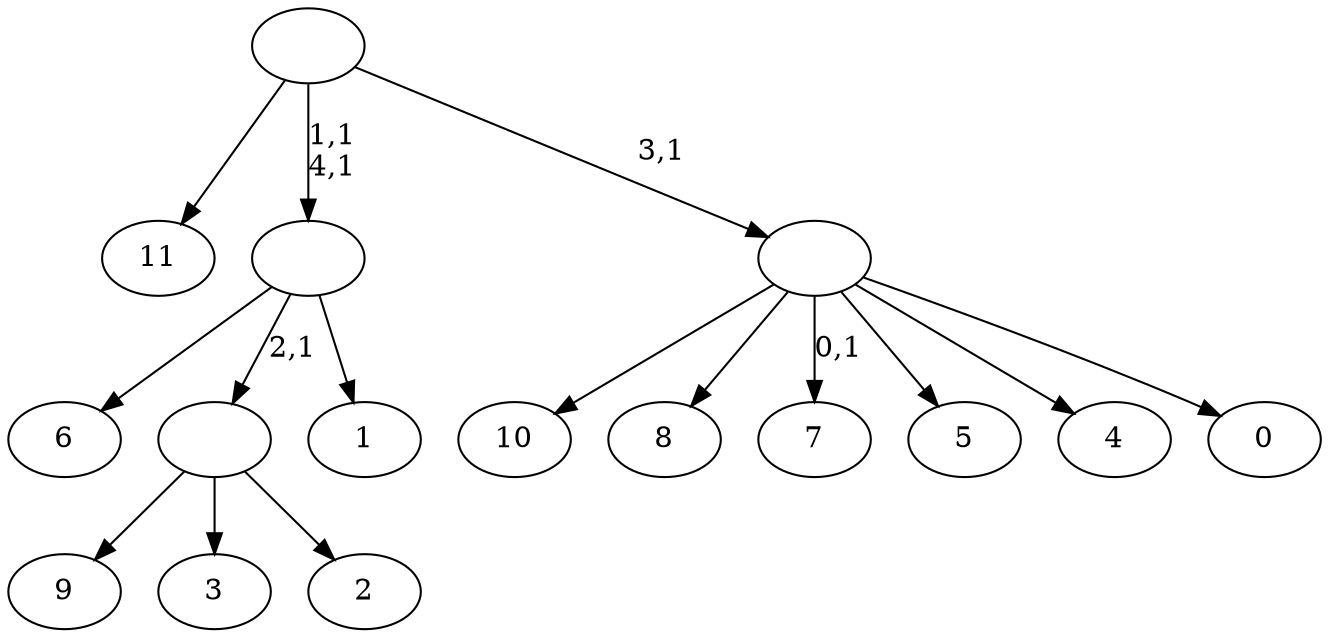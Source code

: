 digraph T {
	17 [label="11"]
	16 [label="10"]
	15 [label="9"]
	14 [label="8"]
	13 [label="7"]
	11 [label="6"]
	10 [label="5"]
	9 [label="4"]
	8 [label="3"]
	7 [label="2"]
	6 [label=""]
	5 [label="1"]
	4 [label=""]
	2 [label="0"]
	1 [label=""]
	0 [label=""]
	6 -> 15 [label=""]
	6 -> 8 [label=""]
	6 -> 7 [label=""]
	4 -> 11 [label=""]
	4 -> 6 [label="2,1"]
	4 -> 5 [label=""]
	1 -> 13 [label="0,1"]
	1 -> 16 [label=""]
	1 -> 14 [label=""]
	1 -> 10 [label=""]
	1 -> 9 [label=""]
	1 -> 2 [label=""]
	0 -> 4 [label="1,1\n4,1"]
	0 -> 17 [label=""]
	0 -> 1 [label="3,1"]
}
